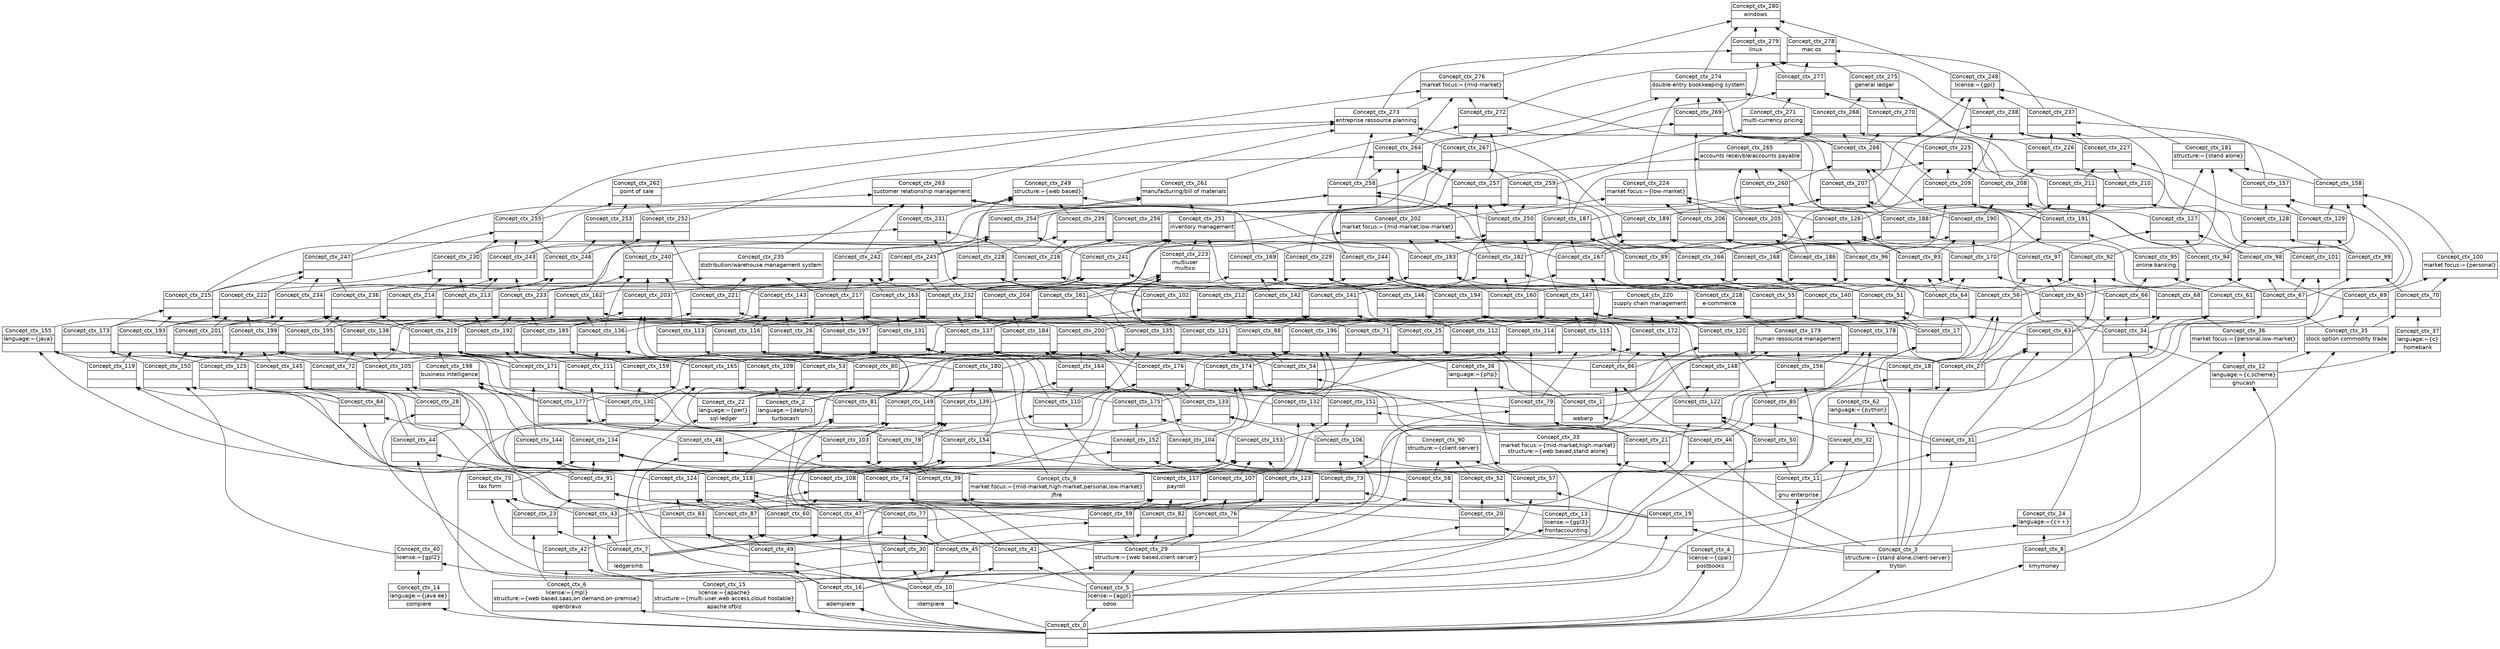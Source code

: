 digraph G { 
	rankdir=BT;
	margin=0;
	node [margin="0.03,0.03",fontname="DejaVu Sans"];
	ranksep=0.3;
	nodesep=0.2;
//graph[label="name:ctx,concept number:281,object number:18,attribute number:54"
281 [shape=none,label=<<table border="0" cellborder="1" cellspacing="0" port="p"><tr><td>Concept_ctx_280</td></tr><tr><td>windows<br/></td></tr><tr><td><br/></td></tr></table>>];
282 [shape=none,label=<<table border="0" cellborder="1" cellspacing="0" port="p"><tr><td>Concept_ctx_13</td></tr><tr><td>license:={gpl3}<br/></td></tr><tr><td>frontaccounting<br/></td></tr></table>>];
283 [shape=none,label=<<table border="0" cellborder="1" cellspacing="0" port="p"><tr><td>Concept_ctx_0</td></tr><tr><td><br/></td></tr><tr><td><br/></td></tr></table>>];
284 [shape=none,label=<<table border="0" cellborder="1" cellspacing="0" port="p"><tr><td>Concept_ctx_248</td></tr><tr><td>license:={gpl}<br/></td></tr><tr><td><br/></td></tr></table>>];
285 [shape=none,label=<<table border="0" cellborder="1" cellspacing="0" port="p"><tr><td>Concept_ctx_15</td></tr><tr><td>license:={apache}<br/>structure:={multi-user,web access,cloud hostable}<br/></td></tr><tr><td>apache ofbiz<br/></td></tr></table>>];
286 [shape=none,label=<<table border="0" cellborder="1" cellspacing="0" port="p"><tr><td>Concept_ctx_4</td></tr><tr><td>license:={cpal}<br/></td></tr><tr><td>postbooks<br/></td></tr></table>>];
287 [shape=none,label=<<table border="0" cellborder="1" cellspacing="0" port="p"><tr><td>Concept_ctx_6</td></tr><tr><td>license:={mpl}<br/>structure:={web based,saas,on demand,on-premise}<br/></td></tr><tr><td>openbravo<br/></td></tr></table>>];
288 [shape=none,label=<<table border="0" cellborder="1" cellspacing="0" port="p"><tr><td>Concept_ctx_40</td></tr><tr><td>license:={gpl2}<br/></td></tr><tr><td><br/></td></tr></table>>];
289 [shape=none,label=<<table border="0" cellborder="1" cellspacing="0" port="p"><tr><td>Concept_ctx_5</td></tr><tr><td>license:={agpl}<br/></td></tr><tr><td>odoo<br/></td></tr></table>>];
290 [shape=none,label=<<table border="0" cellborder="1" cellspacing="0" port="p"><tr><td>Concept_ctx_237</td></tr><tr><td><br/></td></tr><tr><td><br/></td></tr></table>>];
291 [shape=none,label=<<table border="0" cellborder="1" cellspacing="0" port="p"><tr><td>Concept_ctx_278</td></tr><tr><td>mac os<br/></td></tr><tr><td><br/></td></tr></table>>];
292 [shape=none,label=<<table border="0" cellborder="1" cellspacing="0" port="p"><tr><td>Concept_ctx_227</td></tr><tr><td><br/></td></tr><tr><td><br/></td></tr></table>>];
293 [shape=none,label=<<table border="0" cellborder="1" cellspacing="0" port="p"><tr><td>Concept_ctx_238</td></tr><tr><td><br/></td></tr><tr><td><br/></td></tr></table>>];
294 [shape=none,label=<<table border="0" cellborder="1" cellspacing="0" port="p"><tr><td>Concept_ctx_277</td></tr><tr><td><br/></td></tr><tr><td><br/></td></tr></table>>];
295 [shape=none,label=<<table border="0" cellborder="1" cellspacing="0" port="p"><tr><td>Concept_ctx_279</td></tr><tr><td>linux<br/></td></tr><tr><td><br/></td></tr></table>>];
296 [shape=none,label=<<table border="0" cellborder="1" cellspacing="0" port="p"><tr><td>Concept_ctx_168</td></tr><tr><td><br/></td></tr><tr><td><br/></td></tr></table>>];
297 [shape=none,label=<<table border="0" cellborder="1" cellspacing="0" port="p"><tr><td>Concept_ctx_189</td></tr><tr><td><br/></td></tr><tr><td><br/></td></tr></table>>];
298 [shape=none,label=<<table border="0" cellborder="1" cellspacing="0" port="p"><tr><td>Concept_ctx_188</td></tr><tr><td><br/></td></tr><tr><td><br/></td></tr></table>>];
299 [shape=none,label=<<table border="0" cellborder="1" cellspacing="0" port="p"><tr><td>Concept_ctx_207</td></tr><tr><td><br/></td></tr><tr><td><br/></td></tr></table>>];
300 [shape=none,label=<<table border="0" cellborder="1" cellspacing="0" port="p"><tr><td>Concept_ctx_267</td></tr><tr><td><br/></td></tr><tr><td><br/></td></tr></table>>];
301 [shape=none,label=<<table border="0" cellborder="1" cellspacing="0" port="p"><tr><td>Concept_ctx_273</td></tr><tr><td>entreprise ressource planning<br/></td></tr><tr><td><br/></td></tr></table>>];
302 [shape=none,label=<<table border="0" cellborder="1" cellspacing="0" port="p"><tr><td>Concept_ctx_272</td></tr><tr><td><br/></td></tr><tr><td><br/></td></tr></table>>];
303 [shape=none,label=<<table border="0" cellborder="1" cellspacing="0" port="p"><tr><td>Concept_ctx_276</td></tr><tr><td>market focus:={mid-market}<br/></td></tr><tr><td><br/></td></tr></table>>];
304 [shape=none,label=<<table border="0" cellborder="1" cellspacing="0" port="p"><tr><td>Concept_ctx_70</td></tr><tr><td><br/></td></tr><tr><td><br/></td></tr></table>>];
305 [shape=none,label=<<table border="0" cellborder="1" cellspacing="0" port="p"><tr><td>Concept_ctx_9</td></tr><tr><td>market focus:={mid-market,high-market,personal,low-market}<br/></td></tr><tr><td>jfire<br/></td></tr></table>>];
306 [shape=none,label=<<table border="0" cellborder="1" cellspacing="0" port="p"><tr><td>Concept_ctx_100</td></tr><tr><td>market focus:={personal}<br/></td></tr><tr><td><br/></td></tr></table>>];
307 [shape=none,label=<<table border="0" cellborder="1" cellspacing="0" port="p"><tr><td>Concept_ctx_17</td></tr><tr><td><br/></td></tr><tr><td><br/></td></tr></table>>];
308 [shape=none,label=<<table border="0" cellborder="1" cellspacing="0" port="p"><tr><td>Concept_ctx_12</td></tr><tr><td>language:={c,scheme}<br/></td></tr><tr><td>gnucash<br/></td></tr></table>>];
309 [shape=none,label=<<table border="0" cellborder="1" cellspacing="0" port="p"><tr><td>Concept_ctx_64</td></tr><tr><td><br/></td></tr><tr><td><br/></td></tr></table>>];
310 [shape=none,label=<<table border="0" cellborder="1" cellspacing="0" port="p"><tr><td>Concept_ctx_55</td></tr><tr><td><br/></td></tr><tr><td><br/></td></tr></table>>];
311 [shape=none,label=<<table border="0" cellborder="1" cellspacing="0" port="p"><tr><td>Concept_ctx_36</td></tr><tr><td>market focus:={personal,low-market}<br/></td></tr><tr><td><br/></td></tr></table>>];
312 [shape=none,label=<<table border="0" cellborder="1" cellspacing="0" port="p"><tr><td>Concept_ctx_96</td></tr><tr><td><br/></td></tr><tr><td><br/></td></tr></table>>];
313 [shape=none,label=<<table border="0" cellborder="1" cellspacing="0" port="p"><tr><td>Concept_ctx_51</td></tr><tr><td><br/></td></tr><tr><td><br/></td></tr></table>>];
314 [shape=none,label=<<table border="0" cellborder="1" cellspacing="0" port="p"><tr><td>Concept_ctx_93</td></tr><tr><td><br/></td></tr><tr><td><br/></td></tr></table>>];
315 [shape=none,label=<<table border="0" cellborder="1" cellspacing="0" port="p"><tr><td>Concept_ctx_89</td></tr><tr><td><br/></td></tr><tr><td><br/></td></tr></table>>];
316 [shape=none,label=<<table border="0" cellborder="1" cellspacing="0" port="p"><tr><td>Concept_ctx_126</td></tr><tr><td><br/></td></tr><tr><td><br/></td></tr></table>>];
317 [shape=none,label=<<table border="0" cellborder="1" cellspacing="0" port="p"><tr><td>Concept_ctx_160</td></tr><tr><td><br/></td></tr><tr><td><br/></td></tr></table>>];
318 [shape=none,label=<<table border="0" cellborder="1" cellspacing="0" port="p"><tr><td>Concept_ctx_186</td></tr><tr><td><br/></td></tr><tr><td><br/></td></tr></table>>];
319 [shape=none,label=<<table border="0" cellborder="1" cellspacing="0" port="p"><tr><td>Concept_ctx_183</td></tr><tr><td><br/></td></tr><tr><td><br/></td></tr></table>>];
320 [shape=none,label=<<table border="0" cellborder="1" cellspacing="0" port="p"><tr><td>Concept_ctx_206</td></tr><tr><td><br/></td></tr><tr><td><br/></td></tr></table>>];
321 [shape=none,label=<<table border="0" cellborder="1" cellspacing="0" port="p"><tr><td>Concept_ctx_182</td></tr><tr><td><br/></td></tr><tr><td><br/></td></tr></table>>];
322 [shape=none,label=<<table border="0" cellborder="1" cellspacing="0" port="p"><tr><td>Concept_ctx_205</td></tr><tr><td><br/></td></tr><tr><td><br/></td></tr></table>>];
323 [shape=none,label=<<table border="0" cellborder="1" cellspacing="0" port="p"><tr><td>Concept_ctx_202</td></tr><tr><td>market focus:={mid-market,low-market}<br/></td></tr><tr><td><br/></td></tr></table>>];
324 [shape=none,label=<<table border="0" cellborder="1" cellspacing="0" port="p"><tr><td>Concept_ctx_224</td></tr><tr><td>market focus:={low-market}<br/></td></tr><tr><td><br/></td></tr></table>>];
325 [shape=none,label=<<table border="0" cellborder="1" cellspacing="0" port="p"><tr><td>Concept_ctx_11</td></tr><tr><td><br/></td></tr><tr><td>gnu enterprise<br/></td></tr></table>>];
326 [shape=none,label=<<table border="0" cellborder="1" cellspacing="0" port="p"><tr><td>Concept_ctx_33</td></tr><tr><td>market focus:={mid-market,high-market}<br/>structure:={web based,stand alone}<br/></td></tr><tr><td><br/></td></tr></table>>];
327 [shape=none,label=<<table border="0" cellborder="1" cellspacing="0" port="p"><tr><td>Concept_ctx_140</td></tr><tr><td><br/></td></tr><tr><td><br/></td></tr></table>>];
328 [shape=none,label=<<table border="0" cellborder="1" cellspacing="0" port="p"><tr><td>Concept_ctx_210</td></tr><tr><td><br/></td></tr><tr><td><br/></td></tr></table>>];
329 [shape=none,label=<<table border="0" cellborder="1" cellspacing="0" port="p"><tr><td>Concept_ctx_166</td></tr><tr><td><br/></td></tr><tr><td><br/></td></tr></table>>];
330 [shape=none,label=<<table border="0" cellborder="1" cellspacing="0" port="p"><tr><td>Concept_ctx_226</td></tr><tr><td><br/></td></tr><tr><td><br/></td></tr></table>>];
331 [shape=none,label=<<table border="0" cellborder="1" cellspacing="0" port="p"><tr><td>Concept_ctx_10</td></tr><tr><td><br/></td></tr><tr><td>idempiere<br/></td></tr></table>>];
332 [shape=none,label=<<table border="0" cellborder="1" cellspacing="0" port="p"><tr><td>Concept_ctx_250</td></tr><tr><td><br/></td></tr><tr><td><br/></td></tr></table>>];
333 [shape=none,label=<<table border="0" cellborder="1" cellspacing="0" port="p"><tr><td>Concept_ctx_270</td></tr><tr><td><br/></td></tr><tr><td><br/></td></tr></table>>];
334 [shape=none,label=<<table border="0" cellborder="1" cellspacing="0" port="p"><tr><td>Concept_ctx_257</td></tr><tr><td><br/></td></tr><tr><td><br/></td></tr></table>>];
335 [shape=none,label=<<table border="0" cellborder="1" cellspacing="0" port="p"><tr><td>Concept_ctx_275</td></tr><tr><td>general ledger<br/></td></tr><tr><td><br/></td></tr></table>>];
336 [shape=none,label=<<table border="0" cellborder="1" cellspacing="0" port="p"><tr><td>Concept_ctx_170</td></tr><tr><td><br/></td></tr><tr><td><br/></td></tr></table>>];
337 [shape=none,label=<<table border="0" cellborder="1" cellspacing="0" port="p"><tr><td>Concept_ctx_260</td></tr><tr><td><br/></td></tr><tr><td><br/></td></tr></table>>];
338 [shape=none,label=<<table border="0" cellborder="1" cellspacing="0" port="p"><tr><td>Concept_ctx_190</td></tr><tr><td><br/></td></tr><tr><td><br/></td></tr></table>>];
339 [shape=none,label=<<table border="0" cellborder="1" cellspacing="0" port="p"><tr><td>Concept_ctx_265</td></tr><tr><td>accounts receivble/accounts payable<br/></td></tr><tr><td><br/></td></tr></table>>];
340 [shape=none,label=<<table border="0" cellborder="1" cellspacing="0" port="p"><tr><td>Concept_ctx_35</td></tr><tr><td>stock option commodity trade<br/></td></tr><tr><td><br/></td></tr></table>>];
341 [shape=none,label=<<table border="0" cellborder="1" cellspacing="0" port="p"><tr><td>Concept_ctx_69</td></tr><tr><td><br/></td></tr><tr><td><br/></td></tr></table>>];
342 [shape=none,label=<<table border="0" cellborder="1" cellspacing="0" port="p"><tr><td>Concept_ctx_191</td></tr><tr><td><br/></td></tr><tr><td><br/></td></tr></table>>];
343 [shape=none,label=<<table border="0" cellborder="1" cellspacing="0" port="p"><tr><td>Concept_ctx_167</td></tr><tr><td><br/></td></tr><tr><td><br/></td></tr></table>>];
344 [shape=none,label=<<table border="0" cellborder="1" cellspacing="0" port="p"><tr><td>Concept_ctx_209</td></tr><tr><td><br/></td></tr><tr><td><br/></td></tr></table>>];
345 [shape=none,label=<<table border="0" cellborder="1" cellspacing="0" port="p"><tr><td>Concept_ctx_208</td></tr><tr><td><br/></td></tr><tr><td><br/></td></tr></table>>];
346 [shape=none,label=<<table border="0" cellborder="1" cellspacing="0" port="p"><tr><td>Concept_ctx_187</td></tr><tr><td><br/></td></tr><tr><td><br/></td></tr></table>>];
347 [shape=none,label=<<table border="0" cellborder="1" cellspacing="0" port="p"><tr><td>Concept_ctx_225</td></tr><tr><td><br/></td></tr><tr><td><br/></td></tr></table>>];
348 [shape=none,label=<<table border="0" cellborder="1" cellspacing="0" port="p"><tr><td>Concept_ctx_266</td></tr><tr><td><br/></td></tr><tr><td><br/></td></tr></table>>];
349 [shape=none,label=<<table border="0" cellborder="1" cellspacing="0" port="p"><tr><td>Concept_ctx_258</td></tr><tr><td><br/></td></tr><tr><td><br/></td></tr></table>>];
350 [shape=none,label=<<table border="0" cellborder="1" cellspacing="0" port="p"><tr><td>Concept_ctx_269</td></tr><tr><td><br/></td></tr><tr><td><br/></td></tr></table>>];
351 [shape=none,label=<<table border="0" cellborder="1" cellspacing="0" port="p"><tr><td>Concept_ctx_268</td></tr><tr><td><br/></td></tr><tr><td><br/></td></tr></table>>];
352 [shape=none,label=<<table border="0" cellborder="1" cellspacing="0" port="p"><tr><td>Concept_ctx_264</td></tr><tr><td><br/></td></tr><tr><td><br/></td></tr></table>>];
353 [shape=none,label=<<table border="0" cellborder="1" cellspacing="0" port="p"><tr><td>Concept_ctx_274</td></tr><tr><td>double-entry bookkeeping system<br/></td></tr><tr><td><br/></td></tr></table>>];
354 [shape=none,label=<<table border="0" cellborder="1" cellspacing="0" port="p"><tr><td>Concept_ctx_211</td></tr><tr><td><br/></td></tr><tr><td><br/></td></tr></table>>];
355 [shape=none,label=<<table border="0" cellborder="1" cellspacing="0" port="p"><tr><td>Concept_ctx_259</td></tr><tr><td><br/></td></tr><tr><td><br/></td></tr></table>>];
356 [shape=none,label=<<table border="0" cellborder="1" cellspacing="0" port="p"><tr><td>Concept_ctx_271</td></tr><tr><td>multi-currency pricing<br/></td></tr><tr><td><br/></td></tr></table>>];
357 [shape=none,label=<<table border="0" cellborder="1" cellspacing="0" port="p"><tr><td>Concept_ctx_3</td></tr><tr><td>structure:={stand alone,client-server}<br/></td></tr><tr><td>tryton<br/></td></tr></table>>];
358 [shape=none,label=<<table border="0" cellborder="1" cellspacing="0" port="p"><tr><td>Concept_ctx_34</td></tr><tr><td><br/></td></tr><tr><td><br/></td></tr></table>>];
359 [shape=none,label=<<table border="0" cellborder="1" cellspacing="0" port="p"><tr><td>Concept_ctx_21</td></tr><tr><td><br/></td></tr><tr><td><br/></td></tr></table>>];
360 [shape=none,label=<<table border="0" cellborder="1" cellspacing="0" port="p"><tr><td>Concept_ctx_66</td></tr><tr><td><br/></td></tr><tr><td><br/></td></tr></table>>];
361 [shape=none,label=<<table border="0" cellborder="1" cellspacing="0" port="p"><tr><td>Concept_ctx_95</td></tr><tr><td>online banking<br/></td></tr><tr><td><br/></td></tr></table>>];
362 [shape=none,label=<<table border="0" cellborder="1" cellspacing="0" port="p"><tr><td>Concept_ctx_111</td></tr><tr><td><br/></td></tr><tr><td><br/></td></tr></table>>];
363 [shape=none,label=<<table border="0" cellborder="1" cellspacing="0" port="p"><tr><td>Concept_ctx_7</td></tr><tr><td><br/></td></tr><tr><td>ledgersmb<br/></td></tr></table>>];
364 [shape=none,label=<<table border="0" cellborder="1" cellspacing="0" port="p"><tr><td>Concept_ctx_80</td></tr><tr><td><br/></td></tr><tr><td><br/></td></tr></table>>];
365 [shape=none,label=<<table border="0" cellborder="1" cellspacing="0" port="p"><tr><td>Concept_ctx_233</td></tr><tr><td><br/></td></tr><tr><td><br/></td></tr></table>>];
366 [shape=none,label=<<table border="0" cellborder="1" cellspacing="0" port="p"><tr><td>Concept_ctx_116</td></tr><tr><td><br/></td></tr><tr><td><br/></td></tr></table>>];
367 [shape=none,label=<<table border="0" cellborder="1" cellspacing="0" port="p"><tr><td>Concept_ctx_138</td></tr><tr><td><br/></td></tr><tr><td><br/></td></tr></table>>];
368 [shape=none,label=<<table border="0" cellborder="1" cellspacing="0" port="p"><tr><td>Concept_ctx_243</td></tr><tr><td><br/></td></tr><tr><td><br/></td></tr></table>>];
369 [shape=none,label=<<table border="0" cellborder="1" cellspacing="0" port="p"><tr><td>Concept_ctx_2</td></tr><tr><td>language:={delphi}<br/></td></tr><tr><td>turbocash<br/></td></tr></table>>];
370 [shape=none,label=<<table border="0" cellborder="1" cellspacing="0" port="p"><tr><td>Concept_ctx_136</td></tr><tr><td><br/></td></tr><tr><td><br/></td></tr></table>>];
371 [shape=none,label=<<table border="0" cellborder="1" cellspacing="0" port="p"><tr><td>Concept_ctx_113</td></tr><tr><td><br/></td></tr><tr><td><br/></td></tr></table>>];
372 [shape=none,label=<<table border="0" cellborder="1" cellspacing="0" port="p"><tr><td>Concept_ctx_240</td></tr><tr><td><br/></td></tr><tr><td><br/></td></tr></table>>];
373 [shape=none,label=<<table border="0" cellborder="1" cellspacing="0" port="p"><tr><td>Concept_ctx_26</td></tr><tr><td><br/></td></tr><tr><td><br/></td></tr></table>>];
374 [shape=none,label=<<table border="0" cellborder="1" cellspacing="0" port="p"><tr><td>Concept_ctx_162</td></tr><tr><td><br/></td></tr><tr><td><br/></td></tr></table>>];
375 [shape=none,label=<<table border="0" cellborder="1" cellspacing="0" port="p"><tr><td>Concept_ctx_143</td></tr><tr><td><br/></td></tr><tr><td><br/></td></tr></table>>];
376 [shape=none,label=<<table border="0" cellborder="1" cellspacing="0" port="p"><tr><td>Concept_ctx_252</td></tr><tr><td><br/></td></tr><tr><td><br/></td></tr></table>>];
377 [shape=none,label=<<table border="0" cellborder="1" cellspacing="0" port="p"><tr><td>Concept_ctx_246</td></tr><tr><td><br/></td></tr><tr><td><br/></td></tr></table>>];
378 [shape=none,label=<<table border="0" cellborder="1" cellspacing="0" port="p"><tr><td>Concept_ctx_255</td></tr><tr><td><br/></td></tr><tr><td><br/></td></tr></table>>];
379 [shape=none,label=<<table border="0" cellborder="1" cellspacing="0" port="p"><tr><td>Concept_ctx_253</td></tr><tr><td><br/></td></tr><tr><td><br/></td></tr></table>>];
380 [shape=none,label=<<table border="0" cellborder="1" cellspacing="0" port="p"><tr><td>Concept_ctx_262</td></tr><tr><td>point of sale<br/></td></tr><tr><td><br/></td></tr></table>>];
381 [shape=none,label=<<table border="0" cellborder="1" cellspacing="0" port="p"><tr><td>Concept_ctx_74</td></tr><tr><td><br/></td></tr><tr><td><br/></td></tr></table>>];
382 [shape=none,label=<<table border="0" cellborder="1" cellspacing="0" port="p"><tr><td>Concept_ctx_16</td></tr><tr><td><br/></td></tr><tr><td>adempiere<br/></td></tr></table>>];
383 [shape=none,label=<<table border="0" cellborder="1" cellspacing="0" port="p"><tr><td>Concept_ctx_175</td></tr><tr><td><br/></td></tr><tr><td><br/></td></tr></table>>];
384 [shape=none,label=<<table border="0" cellborder="1" cellspacing="0" port="p"><tr><td>Concept_ctx_104</td></tr><tr><td><br/></td></tr><tr><td><br/></td></tr></table>>];
385 [shape=none,label=<<table border="0" cellborder="1" cellspacing="0" port="p"><tr><td>Concept_ctx_46</td></tr><tr><td><br/></td></tr><tr><td><br/></td></tr></table>>];
386 [shape=none,label=<<table border="0" cellborder="1" cellspacing="0" port="p"><tr><td>Concept_ctx_196</td></tr><tr><td><br/></td></tr><tr><td><br/></td></tr></table>>];
387 [shape=none,label=<<table border="0" cellborder="1" cellspacing="0" port="p"><tr><td>Concept_ctx_85</td></tr><tr><td><br/></td></tr><tr><td><br/></td></tr></table>>];
388 [shape=none,label=<<table border="0" cellborder="1" cellspacing="0" port="p"><tr><td>Concept_ctx_218</td></tr><tr><td>e-commerce<br/></td></tr><tr><td><br/></td></tr></table>>];
389 [shape=none,label=<<table border="0" cellborder="1" cellspacing="0" port="p"><tr><td>Concept_ctx_117</td></tr><tr><td>payroll<br/></td></tr><tr><td><br/></td></tr></table>>];
390 [shape=none,label=<<table border="0" cellborder="1" cellspacing="0" port="p"><tr><td>Concept_ctx_47</td></tr><tr><td><br/></td></tr><tr><td><br/></td></tr></table>>];
391 [shape=none,label=<<table border="0" cellborder="1" cellspacing="0" port="p"><tr><td>Concept_ctx_219</td></tr><tr><td><br/></td></tr><tr><td><br/></td></tr></table>>];
392 [shape=none,label=<<table border="0" cellborder="1" cellspacing="0" port="p"><tr><td>Concept_ctx_137</td></tr><tr><td><br/></td></tr><tr><td><br/></td></tr></table>>];
393 [shape=none,label=<<table border="0" cellborder="1" cellspacing="0" port="p"><tr><td>Concept_ctx_79</td></tr><tr><td><br/></td></tr><tr><td><br/></td></tr></table>>];
394 [shape=none,label=<<table border="0" cellborder="1" cellspacing="0" port="p"><tr><td>Concept_ctx_232</td></tr><tr><td><br/></td></tr><tr><td><br/></td></tr></table>>];
395 [shape=none,label=<<table border="0" cellborder="1" cellspacing="0" port="p"><tr><td>Concept_ctx_81</td></tr><tr><td><br/></td></tr><tr><td><br/></td></tr></table>>];
396 [shape=none,label=<<table border="0" cellborder="1" cellspacing="0" port="p"><tr><td>Concept_ctx_234</td></tr><tr><td><br/></td></tr><tr><td><br/></td></tr></table>>];
397 [shape=none,label=<<table border="0" cellborder="1" cellspacing="0" port="p"><tr><td>Concept_ctx_27</td></tr><tr><td><br/></td></tr><tr><td><br/></td></tr></table>>];
398 [shape=none,label=<<table border="0" cellborder="1" cellspacing="0" port="p"><tr><td>Concept_ctx_163</td></tr><tr><td><br/></td></tr><tr><td><br/></td></tr></table>>];
399 [shape=none,label=<<table border="0" cellborder="1" cellspacing="0" port="p"><tr><td>Concept_ctx_115</td></tr><tr><td><br/></td></tr><tr><td><br/></td></tr></table>>];
400 [shape=none,label=<<table border="0" cellborder="1" cellspacing="0" port="p"><tr><td>Concept_ctx_242</td></tr><tr><td><br/></td></tr><tr><td><br/></td></tr></table>>];
401 [shape=none,label=<<table border="0" cellborder="1" cellspacing="0" port="p"><tr><td>Concept_ctx_120</td></tr><tr><td><br/></td></tr><tr><td><br/></td></tr></table>>];
402 [shape=none,label=<<table border="0" cellborder="1" cellspacing="0" port="p"><tr><td>Concept_ctx_244</td></tr><tr><td><br/></td></tr><tr><td><br/></td></tr></table>>];
403 [shape=none,label=<<table border="0" cellborder="1" cellspacing="0" port="p"><tr><td>Concept_ctx_236</td></tr><tr><td><br/></td></tr><tr><td><br/></td></tr></table>>];
404 [shape=none,label=<<table border="0" cellborder="1" cellspacing="0" port="p"><tr><td>Concept_ctx_256</td></tr><tr><td><br/></td></tr><tr><td><br/></td></tr></table>>];
405 [shape=none,label=<<table border="0" cellborder="1" cellspacing="0" port="p"><tr><td>Concept_ctx_147</td></tr><tr><td><br/></td></tr><tr><td><br/></td></tr></table>>];
406 [shape=none,label=<<table border="0" cellborder="1" cellspacing="0" port="p"><tr><td>Concept_ctx_247</td></tr><tr><td><br/></td></tr><tr><td><br/></td></tr></table>>];
407 [shape=none,label=<<table border="0" cellborder="1" cellspacing="0" port="p"><tr><td>Concept_ctx_263</td></tr><tr><td>customer relationship management<br/></td></tr><tr><td><br/></td></tr></table>>];
408 [shape=none,label=<<table border="0" cellborder="1" cellspacing="0" port="p"><tr><td>Concept_ctx_198</td></tr><tr><td>business intelligence<br/></td></tr><tr><td><br/></td></tr></table>>];
409 [shape=none,label=<<table border="0" cellborder="1" cellspacing="0" port="p"><tr><td>Concept_ctx_50</td></tr><tr><td><br/></td></tr><tr><td><br/></td></tr></table>>];
410 [shape=none,label=<<table border="0" cellborder="1" cellspacing="0" port="p"><tr><td>Concept_ctx_41</td></tr><tr><td><br/></td></tr><tr><td><br/></td></tr></table>>];
411 [shape=none,label=<<table border="0" cellborder="1" cellspacing="0" port="p"><tr><td>Concept_ctx_153</td></tr><tr><td><br/></td></tr><tr><td><br/></td></tr></table>>];
412 [shape=none,label=<<table border="0" cellborder="1" cellspacing="0" port="p"><tr><td>Concept_ctx_179</td></tr><tr><td>human ressource management<br/></td></tr><tr><td><br/></td></tr></table>>];
413 [shape=none,label=<<table border="0" cellborder="1" cellspacing="0" port="p"><tr><td>Concept_ctx_114</td></tr><tr><td><br/></td></tr><tr><td><br/></td></tr></table>>];
414 [shape=none,label=<<table border="0" cellborder="1" cellspacing="0" port="p"><tr><td>Concept_ctx_241</td></tr><tr><td><br/></td></tr><tr><td><br/></td></tr></table>>];
415 [shape=none,label=<<table border="0" cellborder="1" cellspacing="0" port="p"><tr><td>Concept_ctx_18</td></tr><tr><td><br/></td></tr><tr><td><br/></td></tr></table>>];
416 [shape=none,label=<<table border="0" cellborder="1" cellspacing="0" port="p"><tr><td>Concept_ctx_161</td></tr><tr><td><br/></td></tr><tr><td><br/></td></tr></table>>];
417 [shape=none,label=<<table border="0" cellborder="1" cellspacing="0" port="p"><tr><td>Concept_ctx_141</td></tr><tr><td><br/></td></tr><tr><td><br/></td></tr></table>>];
418 [shape=none,label=<<table border="0" cellborder="1" cellspacing="0" port="p"><tr><td>Concept_ctx_251</td></tr><tr><td>inventory management<br/></td></tr><tr><td><br/></td></tr></table>>];
419 [shape=none,label=<<table border="0" cellborder="1" cellspacing="0" port="p"><tr><td>Concept_ctx_245</td></tr><tr><td><br/></td></tr><tr><td><br/></td></tr></table>>];
420 [shape=none,label=<<table border="0" cellborder="1" cellspacing="0" port="p"><tr><td>Concept_ctx_254</td></tr><tr><td><br/></td></tr><tr><td><br/></td></tr></table>>];
421 [shape=none,label=<<table border="0" cellborder="1" cellspacing="0" port="p"><tr><td>Concept_ctx_261</td></tr><tr><td>manufacturing/bill of materials<br/></td></tr><tr><td><br/></td></tr></table>>];
422 [shape=none,label=<<table border="0" cellborder="1" cellspacing="0" port="p"><tr><td>Concept_ctx_78</td></tr><tr><td><br/></td></tr><tr><td><br/></td></tr></table>>];
423 [shape=none,label=<<table border="0" cellborder="1" cellspacing="0" port="p"><tr><td>Concept_ctx_73</td></tr><tr><td><br/></td></tr><tr><td><br/></td></tr></table>>];
424 [shape=none,label=<<table border="0" cellborder="1" cellspacing="0" port="p"><tr><td>Concept_ctx_110</td></tr><tr><td><br/></td></tr><tr><td><br/></td></tr></table>>];
425 [shape=none,label=<<table border="0" cellborder="1" cellspacing="0" port="p"><tr><td>Concept_ctx_82</td></tr><tr><td><br/></td></tr><tr><td><br/></td></tr></table>>];
426 [shape=none,label=<<table border="0" cellborder="1" cellspacing="0" port="p"><tr><td>Concept_ctx_123</td></tr><tr><td><br/></td></tr><tr><td><br/></td></tr></table>>];
427 [shape=none,label=<<table border="0" cellborder="1" cellspacing="0" port="p"><tr><td>Concept_ctx_154</td></tr><tr><td><br/></td></tr><tr><td><br/></td></tr></table>>];
428 [shape=none,label=<<table border="0" cellborder="1" cellspacing="0" port="p"><tr><td>Concept_ctx_180</td></tr><tr><td><br/></td></tr><tr><td><br/></td></tr></table>>];
429 [shape=none,label=<<table border="0" cellborder="1" cellspacing="0" port="p"><tr><td>Concept_ctx_151</td></tr><tr><td><br/></td></tr><tr><td><br/></td></tr></table>>];
430 [shape=none,label=<<table border="0" cellborder="1" cellspacing="0" port="p"><tr><td>Concept_ctx_200</td></tr><tr><td><br/></td></tr><tr><td><br/></td></tr></table>>];
431 [shape=none,label=<<table border="0" cellborder="1" cellspacing="0" port="p"><tr><td>Concept_ctx_156</td></tr><tr><td><br/></td></tr><tr><td><br/></td></tr></table>>];
432 [shape=none,label=<<table border="0" cellborder="1" cellspacing="0" port="p"><tr><td>Concept_ctx_178</td></tr><tr><td><br/></td></tr><tr><td><br/></td></tr></table>>];
433 [shape=none,label=<<table border="0" cellborder="1" cellspacing="0" port="p"><tr><td>Concept_ctx_220</td></tr><tr><td>supply chain management<br/></td></tr><tr><td><br/></td></tr></table>>];
434 [shape=none,label=<<table border="0" cellborder="1" cellspacing="0" port="p"><tr><td>Concept_ctx_105</td></tr><tr><td><br/></td></tr><tr><td><br/></td></tr></table>>];
435 [shape=none,label=<<table border="0" cellborder="1" cellspacing="0" port="p"><tr><td>Concept_ctx_131</td></tr><tr><td><br/></td></tr><tr><td><br/></td></tr></table>>];
436 [shape=none,label=<<table border="0" cellborder="1" cellspacing="0" port="p"><tr><td>Concept_ctx_152</td></tr><tr><td><br/></td></tr><tr><td><br/></td></tr></table>>];
437 [shape=none,label=<<table border="0" cellborder="1" cellspacing="0" port="p"><tr><td>Concept_ctx_177</td></tr><tr><td><br/></td></tr><tr><td><br/></td></tr></table>>];
438 [shape=none,label=<<table border="0" cellborder="1" cellspacing="0" port="p"><tr><td>Concept_ctx_174</td></tr><tr><td><br/></td></tr><tr><td><br/></td></tr></table>>];
439 [shape=none,label=<<table border="0" cellborder="1" cellspacing="0" port="p"><tr><td>Concept_ctx_176</td></tr><tr><td><br/></td></tr><tr><td><br/></td></tr></table>>];
440 [shape=none,label=<<table border="0" cellborder="1" cellspacing="0" port="p"><tr><td>Concept_ctx_197</td></tr><tr><td><br/></td></tr><tr><td><br/></td></tr></table>>];
441 [shape=none,label=<<table border="0" cellborder="1" cellspacing="0" port="p"><tr><td>Concept_ctx_199</td></tr><tr><td><br/></td></tr><tr><td><br/></td></tr></table>>];
442 [shape=none,label=<<table border="0" cellborder="1" cellspacing="0" port="p"><tr><td>Concept_ctx_217</td></tr><tr><td><br/></td></tr><tr><td><br/></td></tr></table>>];
443 [shape=none,label=<<table border="0" cellborder="1" cellspacing="0" port="p"><tr><td>Concept_ctx_201</td></tr><tr><td><br/></td></tr><tr><td><br/></td></tr></table>>];
444 [shape=none,label=<<table border="0" cellborder="1" cellspacing="0" port="p"><tr><td>Concept_ctx_221</td></tr><tr><td><br/></td></tr><tr><td><br/></td></tr></table>>];
445 [shape=none,label=<<table border="0" cellborder="1" cellspacing="0" port="p"><tr><td>Concept_ctx_222</td></tr><tr><td><br/></td></tr><tr><td><br/></td></tr></table>>];
446 [shape=none,label=<<table border="0" cellborder="1" cellspacing="0" port="p"><tr><td>Concept_ctx_235</td></tr><tr><td>distribution/warehouse management system<br/></td></tr><tr><td><br/></td></tr></table>>];
447 [shape=none,label=<<table border="0" cellborder="1" cellspacing="0" port="p"><tr><td>Concept_ctx_109</td></tr><tr><td><br/></td></tr><tr><td><br/></td></tr></table>>];
448 [shape=none,label=<<table border="0" cellborder="1" cellspacing="0" port="p"><tr><td>Concept_ctx_135</td></tr><tr><td><br/></td></tr><tr><td><br/></td></tr></table>>];
449 [shape=none,label=<<table border="0" cellborder="1" cellspacing="0" port="p"><tr><td>Concept_ctx_22</td></tr><tr><td>language:={perl}<br/></td></tr><tr><td>sql-ledger<br/></td></tr></table>>];
450 [shape=none,label=<<table border="0" cellborder="1" cellspacing="0" port="p"><tr><td>Concept_ctx_54</td></tr><tr><td><br/></td></tr><tr><td><br/></td></tr></table>>];
451 [shape=none,label=<<table border="0" cellborder="1" cellspacing="0" port="p"><tr><td>Concept_ctx_29</td></tr><tr><td>structure:={web based,client-server}<br/></td></tr><tr><td><br/></td></tr></table>>];
452 [shape=none,label=<<table border="0" cellborder="1" cellspacing="0" port="p"><tr><td>Concept_ctx_59</td></tr><tr><td><br/></td></tr><tr><td><br/></td></tr></table>>];
453 [shape=none,label=<<table border="0" cellborder="1" cellspacing="0" port="p"><tr><td>Concept_ctx_76</td></tr><tr><td><br/></td></tr><tr><td><br/></td></tr></table>>];
454 [shape=none,label=<<table border="0" cellborder="1" cellspacing="0" port="p"><tr><td>Concept_ctx_107</td></tr><tr><td><br/></td></tr><tr><td><br/></td></tr></table>>];
455 [shape=none,label=<<table border="0" cellborder="1" cellspacing="0" port="p"><tr><td>Concept_ctx_108</td></tr><tr><td><br/></td></tr><tr><td><br/></td></tr></table>>];
456 [shape=none,label=<<table border="0" cellborder="1" cellspacing="0" port="p"><tr><td>Concept_ctx_134</td></tr><tr><td><br/></td></tr><tr><td><br/></td></tr></table>>];
457 [shape=none,label=<<table border="0" cellborder="1" cellspacing="0" port="p"><tr><td>Concept_ctx_139</td></tr><tr><td><br/></td></tr><tr><td><br/></td></tr></table>>];
458 [shape=none,label=<<table border="0" cellborder="1" cellspacing="0" port="p"><tr><td>Concept_ctx_165</td></tr><tr><td><br/></td></tr><tr><td><br/></td></tr></table>>];
459 [shape=none,label=<<table border="0" cellborder="1" cellspacing="0" port="p"><tr><td>Concept_ctx_185</td></tr><tr><td><br/></td></tr><tr><td><br/></td></tr></table>>];
460 [shape=none,label=<<table border="0" cellborder="1" cellspacing="0" port="p"><tr><td>Concept_ctx_106</td></tr><tr><td><br/></td></tr><tr><td><br/></td></tr></table>>];
461 [shape=none,label=<<table border="0" cellborder="1" cellspacing="0" port="p"><tr><td>Concept_ctx_132</td></tr><tr><td><br/></td></tr><tr><td><br/></td></tr></table>>];
462 [shape=none,label=<<table border="0" cellborder="1" cellspacing="0" port="p"><tr><td>Concept_ctx_133</td></tr><tr><td><br/></td></tr><tr><td><br/></td></tr></table>>];
463 [shape=none,label=<<table border="0" cellborder="1" cellspacing="0" port="p"><tr><td>Concept_ctx_164</td></tr><tr><td><br/></td></tr><tr><td><br/></td></tr></table>>];
464 [shape=none,label=<<table border="0" cellborder="1" cellspacing="0" port="p"><tr><td>Concept_ctx_184</td></tr><tr><td><br/></td></tr><tr><td><br/></td></tr></table>>];
465 [shape=none,label=<<table border="0" cellborder="1" cellspacing="0" port="p"><tr><td>Concept_ctx_204</td></tr><tr><td><br/></td></tr><tr><td><br/></td></tr></table>>];
466 [shape=none,label=<<table border="0" cellborder="1" cellspacing="0" port="p"><tr><td>Concept_ctx_53</td></tr><tr><td><br/></td></tr><tr><td><br/></td></tr></table>>];
467 [shape=none,label=<<table border="0" cellborder="1" cellspacing="0" port="p"><tr><td>Concept_ctx_203</td></tr><tr><td><br/></td></tr><tr><td><br/></td></tr></table>>];
468 [shape=none,label=<<table border="0" cellborder="1" cellspacing="0" port="p"><tr><td>Concept_ctx_88</td></tr><tr><td><br/></td></tr><tr><td><br/></td></tr></table>>];
469 [shape=none,label=<<table border="0" cellborder="1" cellspacing="0" port="p"><tr><td>Concept_ctx_223</td></tr><tr><td>multiuser<br/>multico<br/></td></tr><tr><td><br/></td></tr></table>>];
470 [shape=none,label=<<table border="0" cellborder="1" cellspacing="0" port="p"><tr><td>Concept_ctx_42</td></tr><tr><td><br/></td></tr><tr><td><br/></td></tr></table>>];
471 [shape=none,label=<<table border="0" cellborder="1" cellspacing="0" port="p"><tr><td>Concept_ctx_43</td></tr><tr><td><br/></td></tr><tr><td><br/></td></tr></table>>];
472 [shape=none,label=<<table border="0" cellborder="1" cellspacing="0" port="p"><tr><td>Concept_ctx_75</td></tr><tr><td>tax form<br/></td></tr><tr><td><br/></td></tr></table>>];
473 [shape=none,label=<<table border="0" cellborder="1" cellspacing="0" port="p"><tr><td>Concept_ctx_60</td></tr><tr><td><br/></td></tr><tr><td><br/></td></tr></table>>];
474 [shape=none,label=<<table border="0" cellborder="1" cellspacing="0" port="p"><tr><td>Concept_ctx_23</td></tr><tr><td><br/></td></tr><tr><td><br/></td></tr></table>>];
475 [shape=none,label=<<table border="0" cellborder="1" cellspacing="0" port="p"><tr><td>Concept_ctx_91</td></tr><tr><td><br/></td></tr><tr><td><br/></td></tr></table>>];
476 [shape=none,label=<<table border="0" cellborder="1" cellspacing="0" port="p"><tr><td>Concept_ctx_39</td></tr><tr><td><br/></td></tr><tr><td><br/></td></tr></table>>];
477 [shape=none,label=<<table border="0" cellborder="1" cellspacing="0" port="p"><tr><td>Concept_ctx_103</td></tr><tr><td><br/></td></tr><tr><td><br/></td></tr></table>>];
478 [shape=none,label=<<table border="0" cellborder="1" cellspacing="0" port="p"><tr><td>Concept_ctx_130</td></tr><tr><td><br/></td></tr><tr><td><br/></td></tr></table>>];
479 [shape=none,label=<<table border="0" cellborder="1" cellspacing="0" port="p"><tr><td>Concept_ctx_159</td></tr><tr><td><br/></td></tr><tr><td><br/></td></tr></table>>];
480 [shape=none,label=<<table border="0" cellborder="1" cellspacing="0" port="p"><tr><td>Concept_ctx_118</td></tr><tr><td><br/></td></tr><tr><td><br/></td></tr></table>>];
481 [shape=none,label=<<table border="0" cellborder="1" cellspacing="0" port="p"><tr><td>Concept_ctx_144</td></tr><tr><td><br/></td></tr><tr><td><br/></td></tr></table>>];
482 [shape=none,label=<<table border="0" cellborder="1" cellspacing="0" port="p"><tr><td>Concept_ctx_149</td></tr><tr><td><br/></td></tr><tr><td><br/></td></tr></table>>];
483 [shape=none,label=<<table border="0" cellborder="1" cellspacing="0" port="p"><tr><td>Concept_ctx_171</td></tr><tr><td><br/></td></tr><tr><td><br/></td></tr></table>>];
484 [shape=none,label=<<table border="0" cellborder="1" cellspacing="0" port="p"><tr><td>Concept_ctx_192</td></tr><tr><td><br/></td></tr><tr><td><br/></td></tr></table>>];
485 [shape=none,label=<<table border="0" cellborder="1" cellspacing="0" port="p"><tr><td>Concept_ctx_1</td></tr><tr><td><br/></td></tr><tr><td>weberp<br/></td></tr></table>>];
486 [shape=none,label=<<table border="0" cellborder="1" cellspacing="0" port="p"><tr><td>Concept_ctx_71</td></tr><tr><td><br/></td></tr><tr><td><br/></td></tr></table>>];
487 [shape=none,label=<<table border="0" cellborder="1" cellspacing="0" port="p"><tr><td>Concept_ctx_112</td></tr><tr><td><br/></td></tr><tr><td><br/></td></tr></table>>];
488 [shape=none,label=<<table border="0" cellborder="1" cellspacing="0" port="p"><tr><td>Concept_ctx_212</td></tr><tr><td><br/></td></tr><tr><td><br/></td></tr></table>>];
489 [shape=none,label=<<table border="0" cellborder="1" cellspacing="0" port="p"><tr><td>Concept_ctx_28</td></tr><tr><td><br/></td></tr><tr><td><br/></td></tr></table>>];
490 [shape=none,label=<<table border="0" cellborder="1" cellspacing="0" port="p"><tr><td>Concept_ctx_72</td></tr><tr><td><br/></td></tr><tr><td><br/></td></tr></table>>];
491 [shape=none,label=<<table border="0" cellborder="1" cellspacing="0" port="p"><tr><td>Concept_ctx_145</td></tr><tr><td><br/></td></tr><tr><td><br/></td></tr></table>>];
492 [shape=none,label=<<table border="0" cellborder="1" cellspacing="0" port="p"><tr><td>Concept_ctx_193</td></tr><tr><td><br/></td></tr><tr><td><br/></td></tr></table>>];
493 [shape=none,label=<<table border="0" cellborder="1" cellspacing="0" port="p"><tr><td>Concept_ctx_213</td></tr><tr><td><br/></td></tr><tr><td><br/></td></tr></table>>];
494 [shape=none,label=<<table border="0" cellborder="1" cellspacing="0" port="p"><tr><td>Concept_ctx_25</td></tr><tr><td><br/></td></tr><tr><td><br/></td></tr></table>>];
495 [shape=none,label=<<table border="0" cellborder="1" cellspacing="0" port="p"><tr><td>Concept_ctx_102</td></tr><tr><td><br/></td></tr><tr><td><br/></td></tr></table>>];
496 [shape=none,label=<<table border="0" cellborder="1" cellspacing="0" port="p"><tr><td>Concept_ctx_142</td></tr><tr><td><br/></td></tr><tr><td><br/></td></tr></table>>];
497 [shape=none,label=<<table border="0" cellborder="1" cellspacing="0" port="p"><tr><td>Concept_ctx_228</td></tr><tr><td><br/></td></tr><tr><td><br/></td></tr></table>>];
498 [shape=none,label=<<table border="0" cellborder="1" cellspacing="0" port="p"><tr><td>Concept_ctx_86</td></tr><tr><td><br/></td></tr><tr><td><br/></td></tr></table>>];
499 [shape=none,label=<<table border="0" cellborder="1" cellspacing="0" port="p"><tr><td>Concept_ctx_146</td></tr><tr><td><br/></td></tr><tr><td><br/></td></tr></table>>];
500 [shape=none,label=<<table border="0" cellborder="1" cellspacing="0" port="p"><tr><td>Concept_ctx_122</td></tr><tr><td><br/></td></tr><tr><td><br/></td></tr></table>>];
501 [shape=none,label=<<table border="0" cellborder="1" cellspacing="0" port="p"><tr><td>Concept_ctx_148</td></tr><tr><td><br/></td></tr><tr><td><br/></td></tr></table>>];
502 [shape=none,label=<<table border="0" cellborder="1" cellspacing="0" port="p"><tr><td>Concept_ctx_172</td></tr><tr><td><br/></td></tr><tr><td><br/></td></tr></table>>];
503 [shape=none,label=<<table border="0" cellborder="1" cellspacing="0" port="p"><tr><td>Concept_ctx_194</td></tr><tr><td><br/></td></tr><tr><td><br/></td></tr></table>>];
504 [shape=none,label=<<table border="0" cellborder="1" cellspacing="0" port="p"><tr><td>Concept_ctx_229</td></tr><tr><td><br/></td></tr><tr><td><br/></td></tr></table>>];
505 [shape=none,label=<<table border="0" cellborder="1" cellspacing="0" port="p"><tr><td>Concept_ctx_150</td></tr><tr><td><br/></td></tr><tr><td><br/></td></tr></table>>];
506 [shape=none,label=<<table border="0" cellborder="1" cellspacing="0" port="p"><tr><td>Concept_ctx_195</td></tr><tr><td><br/></td></tr><tr><td><br/></td></tr></table>>];
507 [shape=none,label=<<table border="0" cellborder="1" cellspacing="0" port="p"><tr><td>Concept_ctx_216</td></tr><tr><td><br/></td></tr><tr><td><br/></td></tr></table>>];
508 [shape=none,label=<<table border="0" cellborder="1" cellspacing="0" port="p"><tr><td>Concept_ctx_214</td></tr><tr><td><br/></td></tr><tr><td><br/></td></tr></table>>];
509 [shape=none,label=<<table border="0" cellborder="1" cellspacing="0" port="p"><tr><td>Concept_ctx_239</td></tr><tr><td><br/></td></tr><tr><td><br/></td></tr></table>>];
510 [shape=none,label=<<table border="0" cellborder="1" cellspacing="0" port="p"><tr><td>Concept_ctx_121</td></tr><tr><td><br/></td></tr><tr><td><br/></td></tr></table>>];
511 [shape=none,label=<<table border="0" cellborder="1" cellspacing="0" port="p"><tr><td>Concept_ctx_169</td></tr><tr><td><br/></td></tr><tr><td><br/></td></tr></table>>];
512 [shape=none,label=<<table border="0" cellborder="1" cellspacing="0" port="p"><tr><td>Concept_ctx_173</td></tr><tr><td><br/></td></tr><tr><td><br/></td></tr></table>>];
513 [shape=none,label=<<table border="0" cellborder="1" cellspacing="0" port="p"><tr><td>Concept_ctx_215</td></tr><tr><td><br/></td></tr><tr><td><br/></td></tr></table>>];
514 [shape=none,label=<<table border="0" cellborder="1" cellspacing="0" port="p"><tr><td>Concept_ctx_230</td></tr><tr><td><br/></td></tr><tr><td><br/></td></tr></table>>];
515 [shape=none,label=<<table border="0" cellborder="1" cellspacing="0" port="p"><tr><td>Concept_ctx_231</td></tr><tr><td><br/></td></tr><tr><td><br/></td></tr></table>>];
516 [shape=none,label=<<table border="0" cellborder="1" cellspacing="0" port="p"><tr><td>Concept_ctx_249</td></tr><tr><td>structure:={web based}<br/></td></tr><tr><td><br/></td></tr></table>>];
517 [shape=none,label=<<table border="0" cellborder="1" cellspacing="0" port="p"><tr><td>Concept_ctx_67</td></tr><tr><td><br/></td></tr><tr><td><br/></td></tr></table>>];
518 [shape=none,label=<<table border="0" cellborder="1" cellspacing="0" port="p"><tr><td>Concept_ctx_99</td></tr><tr><td><br/></td></tr><tr><td><br/></td></tr></table>>];
519 [shape=none,label=<<table border="0" cellborder="1" cellspacing="0" port="p"><tr><td>Concept_ctx_31</td></tr><tr><td><br/></td></tr><tr><td><br/></td></tr></table>>];
520 [shape=none,label=<<table border="0" cellborder="1" cellspacing="0" port="p"><tr><td>Concept_ctx_101</td></tr><tr><td><br/></td></tr><tr><td><br/></td></tr></table>>];
521 [shape=none,label=<<table border="0" cellborder="1" cellspacing="0" port="p"><tr><td>Concept_ctx_129</td></tr><tr><td><br/></td></tr><tr><td><br/></td></tr></table>>];
522 [shape=none,label=<<table border="0" cellborder="1" cellspacing="0" port="p"><tr><td>Concept_ctx_63</td></tr><tr><td><br/></td></tr><tr><td><br/></td></tr></table>>];
523 [shape=none,label=<<table border="0" cellborder="1" cellspacing="0" port="p"><tr><td>Concept_ctx_68</td></tr><tr><td><br/></td></tr><tr><td><br/></td></tr></table>>];
524 [shape=none,label=<<table border="0" cellborder="1" cellspacing="0" port="p"><tr><td>Concept_ctx_98</td></tr><tr><td><br/></td></tr><tr><td><br/></td></tr></table>>];
525 [shape=none,label=<<table border="0" cellborder="1" cellspacing="0" port="p"><tr><td>Concept_ctx_158</td></tr><tr><td><br/></td></tr><tr><td><br/></td></tr></table>>];
526 [shape=none,label=<<table border="0" cellborder="1" cellspacing="0" port="p"><tr><td>Concept_ctx_61</td></tr><tr><td><br/></td></tr><tr><td><br/></td></tr></table>>];
527 [shape=none,label=<<table border="0" cellborder="1" cellspacing="0" port="p"><tr><td>Concept_ctx_65</td></tr><tr><td><br/></td></tr><tr><td><br/></td></tr></table>>];
528 [shape=none,label=<<table border="0" cellborder="1" cellspacing="0" port="p"><tr><td>Concept_ctx_94</td></tr><tr><td><br/></td></tr><tr><td><br/></td></tr></table>>];
529 [shape=none,label=<<table border="0" cellborder="1" cellspacing="0" port="p"><tr><td>Concept_ctx_128</td></tr><tr><td><br/></td></tr><tr><td><br/></td></tr></table>>];
530 [shape=none,label=<<table border="0" cellborder="1" cellspacing="0" port="p"><tr><td>Concept_ctx_157</td></tr><tr><td><br/></td></tr><tr><td><br/></td></tr></table>>];
531 [shape=none,label=<<table border="0" cellborder="1" cellspacing="0" port="p"><tr><td>Concept_ctx_56</td></tr><tr><td><br/></td></tr><tr><td><br/></td></tr></table>>];
532 [shape=none,label=<<table border="0" cellborder="1" cellspacing="0" port="p"><tr><td>Concept_ctx_92</td></tr><tr><td><br/></td></tr><tr><td><br/></td></tr></table>>];
533 [shape=none,label=<<table border="0" cellborder="1" cellspacing="0" port="p"><tr><td>Concept_ctx_97</td></tr><tr><td><br/></td></tr><tr><td><br/></td></tr></table>>];
534 [shape=none,label=<<table border="0" cellborder="1" cellspacing="0" port="p"><tr><td>Concept_ctx_127</td></tr><tr><td><br/></td></tr><tr><td><br/></td></tr></table>>];
535 [shape=none,label=<<table border="0" cellborder="1" cellspacing="0" port="p"><tr><td>Concept_ctx_181</td></tr><tr><td>structure:={stand alone}<br/></td></tr><tr><td><br/></td></tr></table>>];
536 [shape=none,label=<<table border="0" cellborder="1" cellspacing="0" port="p"><tr><td>Concept_ctx_20</td></tr><tr><td><br/></td></tr><tr><td><br/></td></tr></table>>];
537 [shape=none,label=<<table border="0" cellborder="1" cellspacing="0" port="p"><tr><td>Concept_ctx_19</td></tr><tr><td><br/></td></tr><tr><td><br/></td></tr></table>>];
538 [shape=none,label=<<table border="0" cellborder="1" cellspacing="0" port="p"><tr><td>Concept_ctx_52</td></tr><tr><td><br/></td></tr><tr><td><br/></td></tr></table>>];
539 [shape=none,label=<<table border="0" cellborder="1" cellspacing="0" port="p"><tr><td>Concept_ctx_58</td></tr><tr><td><br/></td></tr><tr><td><br/></td></tr></table>>];
540 [shape=none,label=<<table border="0" cellborder="1" cellspacing="0" port="p"><tr><td>Concept_ctx_57</td></tr><tr><td><br/></td></tr><tr><td><br/></td></tr></table>>];
541 [shape=none,label=<<table border="0" cellborder="1" cellspacing="0" port="p"><tr><td>Concept_ctx_90</td></tr><tr><td>structure:={client-server}<br/></td></tr><tr><td><br/></td></tr></table>>];
542 [shape=none,label=<<table border="0" cellborder="1" cellspacing="0" port="p"><tr><td>Concept_ctx_32</td></tr><tr><td><br/></td></tr><tr><td><br/></td></tr></table>>];
543 [shape=none,label=<<table border="0" cellborder="1" cellspacing="0" port="p"><tr><td>Concept_ctx_62</td></tr><tr><td>language:={python}<br/></td></tr><tr><td><br/></td></tr></table>>];
544 [shape=none,label=<<table border="0" cellborder="1" cellspacing="0" port="p"><tr><td>Concept_ctx_8</td></tr><tr><td><br/></td></tr><tr><td>kmymoney<br/></td></tr></table>>];
545 [shape=none,label=<<table border="0" cellborder="1" cellspacing="0" port="p"><tr><td>Concept_ctx_24</td></tr><tr><td>language:={c++}<br/></td></tr><tr><td><br/></td></tr></table>>];
546 [shape=none,label=<<table border="0" cellborder="1" cellspacing="0" port="p"><tr><td>Concept_ctx_44</td></tr><tr><td><br/></td></tr><tr><td><br/></td></tr></table>>];
547 [shape=none,label=<<table border="0" cellborder="1" cellspacing="0" port="p"><tr><td>Concept_ctx_30</td></tr><tr><td><br/></td></tr><tr><td><br/></td></tr></table>>];
548 [shape=none,label=<<table border="0" cellborder="1" cellspacing="0" port="p"><tr><td>Concept_ctx_49</td></tr><tr><td><br/></td></tr><tr><td><br/></td></tr></table>>];
549 [shape=none,label=<<table border="0" cellborder="1" cellspacing="0" port="p"><tr><td>Concept_ctx_83</td></tr><tr><td><br/></td></tr><tr><td><br/></td></tr></table>>];
550 [shape=none,label=<<table border="0" cellborder="1" cellspacing="0" port="p"><tr><td>Concept_ctx_45</td></tr><tr><td><br/></td></tr><tr><td><br/></td></tr></table>>];
551 [shape=none,label=<<table border="0" cellborder="1" cellspacing="0" port="p"><tr><td>Concept_ctx_77</td></tr><tr><td><br/></td></tr><tr><td><br/></td></tr></table>>];
552 [shape=none,label=<<table border="0" cellborder="1" cellspacing="0" port="p"><tr><td>Concept_ctx_87</td></tr><tr><td><br/></td></tr><tr><td><br/></td></tr></table>>];
553 [shape=none,label=<<table border="0" cellborder="1" cellspacing="0" port="p"><tr><td>Concept_ctx_124</td></tr><tr><td><br/></td></tr><tr><td><br/></td></tr></table>>];
554 [shape=none,label=<<table border="0" cellborder="1" cellspacing="0" port="p"><tr><td>Concept_ctx_48</td></tr><tr><td><br/></td></tr><tr><td><br/></td></tr></table>>];
555 [shape=none,label=<<table border="0" cellborder="1" cellspacing="0" port="p"><tr><td>Concept_ctx_84</td></tr><tr><td><br/></td></tr><tr><td><br/></td></tr></table>>];
556 [shape=none,label=<<table border="0" cellborder="1" cellspacing="0" port="p"><tr><td>Concept_ctx_125</td></tr><tr><td><br/></td></tr><tr><td><br/></td></tr></table>>];
557 [shape=none,label=<<table border="0" cellborder="1" cellspacing="0" port="p"><tr><td>Concept_ctx_119</td></tr><tr><td><br/></td></tr><tr><td><br/></td></tr></table>>];
558 [shape=none,label=<<table border="0" cellborder="1" cellspacing="0" port="p"><tr><td>Concept_ctx_155</td></tr><tr><td>language:={java}<br/></td></tr><tr><td><br/></td></tr></table>>];
559 [shape=none,label=<<table border="0" cellborder="1" cellspacing="0" port="p"><tr><td>Concept_ctx_37</td></tr><tr><td>language:={c}<br/></td></tr><tr><td>homebank<br/></td></tr></table>>];
560 [shape=none,label=<<table border="0" cellborder="1" cellspacing="0" port="p"><tr><td>Concept_ctx_14</td></tr><tr><td>language:={java ee}<br/></td></tr><tr><td>compiere<br/></td></tr></table>>];
561 [shape=none,label=<<table border="0" cellborder="1" cellspacing="0" port="p"><tr><td>Concept_ctx_38</td></tr><tr><td>language:={php}<br/></td></tr><tr><td><br/></td></tr></table>>];
	284:p -> 281:p
	353:p -> 281:p
	295:p -> 281:p
	291:p -> 281:p
	303:p -> 281:p
	283:p -> 282:p
	535:p -> 284:p
	293:p -> 284:p
	290:p -> 284:p
	299:p -> 284:p
	347:p -> 284:p
	283:p -> 285:p
	283:p -> 286:p
	283:p -> 287:p
	331:p -> 288:p
	560:p -> 288:p
	283:p -> 289:p
	530:p -> 290:p
	292:p -> 290:p
	298:p -> 290:p
	330:p -> 290:p
	290:p -> 291:p
	335:p -> 291:p
	294:p -> 291:p
	302:p -> 291:p
	328:p -> 292:p
	354:p -> 292:p
	521:p -> 292:p
	525:p -> 293:p
	292:p -> 293:p
	297:p -> 293:p
	344:p -> 293:p
	292:p -> 294:p
	333:p -> 294:p
	356:p -> 294:p
	300:p -> 294:p
	350:p -> 295:p
	294:p -> 295:p
	301:p -> 295:p
	293:p -> 295:p
	401:p -> 296:p
	327:p -> 296:p
	499:p -> 296:p
	405:p -> 297:p
	296:p -> 297:p
	343:p -> 297:p
	511:p -> 297:p
	296:p -> 298:p
	526:p -> 298:p
	329:p -> 298:p
	532:p -> 299:p
	297:p -> 299:p
	298:p -> 299:p
	346:p -> 299:p
	509:p -> 300:p
	355:p -> 300:p
	404:p -> 300:p
	420:p -> 300:p
	349:p -> 301:p
	516:p -> 301:p
	300:p -> 301:p
	297:p -> 301:p
	378:p -> 301:p
	407:p -> 301:p
	334:p -> 302:p
	300:p -> 302:p
	298:p -> 302:p
	421:p -> 302:p
	352:p -> 303:p
	301:p -> 303:p
	302:p -> 303:p
	299:p -> 303:p
	380:p -> 303:p
	340:p -> 304:p
	559:p -> 304:p
	283:p -> 305:p
	304:p -> 306:p
	341:p -> 306:p
	485:p -> 307:p
	357:p -> 307:p
	283:p -> 308:p
	307:p -> 309:p
	358:p -> 309:p
	307:p -> 310:p
	494:p -> 310:p
	397:p -> 310:p
	308:p -> 311:p
	305:p -> 311:p
	309:p -> 312:p
	310:p -> 312:p
	523:p -> 312:p
	307:p -> 313:p
	415:p -> 313:p
	313:p -> 314:p
	309:p -> 314:p
	527:p -> 314:p
	313:p -> 315:p
	310:p -> 315:p
	531:p -> 315:p
	314:p -> 316:p
	315:p -> 316:p
	312:p -> 316:p
	533:p -> 316:p
	307:p -> 317:p
	392:p -> 317:p
	486:p -> 317:p
	309:p -> 318:p
	317:p -> 318:p
	310:p -> 319:p
	398:p -> 319:p
	495:p -> 319:p
	317:p -> 319:p
	312:p -> 320:p
	318:p -> 320:p
	319:p -> 320:p
	313:p -> 321:p
	416:p -> 321:p
	317:p -> 321:p
	314:p -> 322:p
	321:p -> 322:p
	318:p -> 322:p
	315:p -> 323:p
	374:p -> 323:p
	321:p -> 323:p
	319:p -> 323:p
	316:p -> 324:p
	322:p -> 324:p
	323:p -> 324:p
	320:p -> 324:p
	283:p -> 325:p
	305:p -> 326:p
	325:p -> 326:p
	307:p -> 327:p
	413:p -> 327:p
	487:p -> 327:p
	342:p -> 328:p
	518:p -> 328:p
	313:p -> 329:p
	417:p -> 329:p
	327:p -> 329:p
	328:p -> 330:p
	529:p -> 330:p
	345:p -> 330:p
	283:p -> 331:p
	414:p -> 332:p
	317:p -> 332:p
	327:p -> 332:p
	488:p -> 332:p
	348:p -> 333:p
	328:p -> 333:p
	332:p -> 334:p
	321:p -> 334:p
	418:p -> 334:p
	329:p -> 334:p
	333:p -> 335:p
	351:p -> 335:p
	330:p -> 335:p
	309:p -> 336:p
	327:p -> 336:p
	360:p -> 336:p
	332:p -> 337:p
	336:p -> 337:p
	318:p -> 337:p
	314:p -> 338:p
	336:p -> 338:p
	329:p -> 338:p
	337:p -> 339:p
	334:p -> 339:p
	322:p -> 339:p
	338:p -> 339:p
	308:p -> 340:p
	544:p -> 340:p
	340:p -> 341:p
	311:p -> 341:p
	336:p -> 342:p
	361:p -> 342:p
	310:p -> 343:p
	399:p -> 343:p
	327:p -> 343:p
	496:p -> 343:p
	312:p -> 344:p
	524:p -> 344:p
	342:p -> 344:p
	343:p -> 344:p
	342:p -> 345:p
	528:p -> 345:p
	338:p -> 345:p
	315:p -> 346:p
	375:p -> 346:p
	343:p -> 346:p
	329:p -> 346:p
	316:p -> 347:p
	534:p -> 347:p
	344:p -> 347:p
	345:p -> 347:p
	346:p -> 347:p
	337:p -> 348:p
	342:p -> 348:p
	545:p -> 348:p
	332:p -> 349:p
	368:p -> 349:p
	400:p -> 349:p
	319:p -> 349:p
	343:p -> 349:p
	497:p -> 349:p
	348:p -> 350:p
	349:p -> 350:p
	320:p -> 350:p
	344:p -> 350:p
	348:p -> 351:p
	339:p -> 351:p
	345:p -> 351:p
	349:p -> 352:p
	334:p -> 352:p
	323:p -> 352:p
	376:p -> 352:p
	346:p -> 352:p
	350:p -> 353:p
	351:p -> 353:p
	352:p -> 353:p
	324:p -> 353:p
	347:p -> 353:p
	296:p -> 354:p
	342:p -> 354:p
	520:p -> 354:p
	332:p -> 355:p
	402:p -> 355:p
	296:p -> 355:p
	504:p -> 355:p
	348:p -> 356:p
	355:p -> 356:p
	354:p -> 356:p
	283:p -> 357:p
	357:p -> 358:p
	308:p -> 358:p
	357:p -> 359:p
	363:p -> 359:p
	358:p -> 360:p
	359:p -> 360:p
	360:p -> 361:p
	517:p -> 361:p
	381:p -> 362:p
	422:p -> 362:p
	283:p -> 363:p
	390:p -> 364:p
	449:p -> 364:p
	459:p -> 365:p
	391:p -> 365:p
	484:p -> 365:p
	364:p -> 366:p
	395:p -> 366:p
	362:p -> 367:p
	434:p -> 367:p
	490:p -> 367:p
	493:p -> 368:p
	365:p -> 368:p
	396:p -> 368:p
	283:p -> 369:p
	447:p -> 370:p
	362:p -> 370:p
	364:p -> 371:p
	466:p -> 371:p
	370:p -> 372:p
	467:p -> 372:p
	365:p -> 372:p
	371:p -> 372:p
	369:p -> 373:p
	305:p -> 373:p
	370:p -> 374:p
	367:p -> 374:p
	373:p -> 374:p
	366:p -> 375:p
	371:p -> 375:p
	373:p -> 375:p
	374:p -> 376:p
	368:p -> 376:p
	372:p -> 376:p
	375:p -> 376:p
	508:p -> 377:p
	365:p -> 377:p
	403:p -> 377:p
	514:p -> 378:p
	368:p -> 378:p
	377:p -> 378:p
	406:p -> 378:p
	377:p -> 379:p
	372:p -> 379:p
	378:p -> 380:p
	376:p -> 380:p
	379:p -> 380:p
	410:p -> 381:p
	536:p -> 381:p
	283:p -> 382:p
	411:p -> 383:p
	436:p -> 383:p
	381:p -> 384:p
	423:p -> 384:p
	538:p -> 384:p
	382:p -> 385:p
	357:p -> 385:p
	461:p -> 386:p
	383:p -> 386:p
	438:p -> 386:p
	385:p -> 387:p
	409:p -> 387:p
	519:p -> 387:p
	386:p -> 388:p
	412:p -> 388:p
	432:p -> 388:p
	452:p -> 389:p
	425:p -> 389:p
	549:p -> 389:p
	382:p -> 390:p
	363:p -> 390:p
	362:p -> 391:p
	458:p -> 391:p
	408:p -> 391:p
	428:p -> 391:p
	483:p -> 391:p
	362:p -> 392:p
	384:p -> 392:p
	424:p -> 392:p
	390:p -> 393:p
	385:p -> 393:p
	359:p -> 393:p
	392:p -> 394:p
	464:p -> 394:p
	391:p -> 394:p
	386:p -> 394:p
	430:p -> 394:p
	440:p -> 394:p
	390:p -> 395:p
	554:p -> 395:p
	367:p -> 396:p
	391:p -> 396:p
	441:p -> 396:p
	558:p -> 396:p
	492:p -> 396:p
	357:p -> 397:p
	305:p -> 397:p
	367:p -> 398:p
	392:p -> 398:p
	435:p -> 398:p
	395:p -> 399:p
	393:p -> 399:p
	397:p -> 399:p
	398:p -> 400:p
	394:p -> 400:p
	396:p -> 400:p
	442:p -> 400:p
	387:p -> 401:p
	393:p -> 401:p
	498:p -> 401:p
	394:p -> 402:p
	388:p -> 402:p
	433:p -> 402:p
	503:p -> 402:p
	506:p -> 403:p
	391:p -> 403:p
	443:p -> 403:p
	507:p -> 404:p
	402:p -> 404:p
	419:p -> 404:p
	522:p -> 405:p
	401:p -> 405:p
	399:p -> 405:p
	510:p -> 405:p
	513:p -> 406:p
	396:p -> 406:p
	403:p -> 406:p
	445:p -> 406:p
	515:p -> 407:p
	400:p -> 407:p
	405:p -> 407:p
	404:p -> 407:p
	406:p -> 407:p
	446:p -> 407:p
	456:p -> 408:p
	383:p -> 408:p
	437:p -> 408:p
	481:p -> 408:p
	382:p -> 409:p
	325:p -> 409:p
	285:p -> 410:p
	289:p -> 410:p
	454:p -> 411:p
	426:p -> 411:p
	553:p -> 411:p
	389:p -> 411:p
	501:p -> 412:p
	411:p -> 412:p
	431:p -> 412:p
	364:p -> 413:p
	393:p -> 413:p
	450:p -> 413:p
	465:p -> 414:p
	365:p -> 414:p
	394:p -> 414:p
	413:p -> 414:p
	369:p -> 415:p
	357:p -> 415:p
	370:p -> 416:p
	448:p -> 416:p
	392:p -> 416:p
	413:p -> 417:p
	371:p -> 417:p
	468:p -> 417:p
	416:p -> 418:p
	469:p -> 418:p
	414:p -> 418:p
	372:p -> 418:p
	417:p -> 418:p
	394:p -> 419:p
	403:p -> 419:p
	444:p -> 419:p
	414:p -> 420:p
	377:p -> 420:p
	419:p -> 420:p
	420:p -> 421:p
	418:p -> 421:p
	379:p -> 421:p
	410:p -> 422:p
	476:p -> 422:p
	410:p -> 423:p
	537:p -> 423:p
	422:p -> 424:p
	423:p -> 424:p
	548:p -> 425:p
	451:p -> 425:p
	425:p -> 426:p
	453:p -> 426:p
	552:p -> 426:p
	480:p -> 427:p
	455:p -> 427:p
	426:p -> 427:p
	482:p -> 428:p
	457:p -> 428:p
	427:p -> 428:p
	385:p -> 429:p
	460:p -> 429:p
	426:p -> 429:p
	463:p -> 430:p
	428:p -> 430:p
	439:p -> 430:p
	500:p -> 431:p
	426:p -> 431:p
	429:p -> 432:p
	431:p -> 432:p
	543:p -> 432:p
	387:p -> 432:p
	430:p -> 433:p
	432:p -> 433:p
	401:p -> 433:p
	502:p -> 433:p
	381:p -> 434:p
	546:p -> 434:p
	489:p -> 434:p
	434:p -> 435:p
	384:p -> 435:p
	397:p -> 435:p
	381:p -> 436:p
	426:p -> 436:p
	539:p -> 436:p
	436:p -> 437:p
	427:p -> 437:p
	384:p -> 438:p
	436:p -> 438:p
	429:p -> 438:p
	541:p -> 438:p
	462:p -> 439:p
	427:p -> 439:p
	429:p -> 439:p
	393:p -> 439:p
	437:p -> 440:p
	438:p -> 440:p
	439:p -> 440:p
	434:p -> 441:p
	437:p -> 441:p
	556:p -> 441:p
	491:p -> 441:p
	435:p -> 442:p
	440:p -> 442:p
	441:p -> 442:p
	399:p -> 442:p
	505:p -> 443:p
	437:p -> 443:p
	440:p -> 444:p
	443:p -> 444:p
	512:p -> 445:p
	443:p -> 445:p
	441:p -> 445:p
	442:p -> 446:p
	444:p -> 446:p
	445:p -> 446:p
	422:p -> 447:p
	369:p -> 447:p
	447:p -> 448:p
	424:p -> 448:p
	415:p -> 448:p
	363:p -> 449:p
	449:p -> 450:p
	359:p -> 450:p
	289:p -> 451:p
	331:p -> 451:p
	451:p -> 452:p
	547:p -> 452:p
	410:p -> 453:p
	550:p -> 453:p
	451:p -> 453:p
	453:p -> 454:p
	551:p -> 454:p
	452:p -> 454:p
	453:p -> 455:p
	471:p -> 455:p
	473:p -> 455:p
	454:p -> 456:p
	455:p -> 456:p
	472:p -> 456:p
	475:p -> 456:p
	422:p -> 457:p
	455:p -> 457:p
	477:p -> 457:p
	456:p -> 458:p
	457:p -> 458:p
	478:p -> 458:p
	458:p -> 459:p
	479:p -> 459:p
	423:p -> 460:p
	453:p -> 460:p
	540:p -> 460:p
	454:p -> 461:p
	460:p -> 461:p
	455:p -> 462:p
	460:p -> 462:p
	359:p -> 462:p
	424:p -> 463:p
	457:p -> 463:p
	462:p -> 463:p
	458:p -> 464:p
	461:p -> 464:p
	463:p -> 464:p
	459:p -> 465:p
	464:p -> 465:p
	450:p -> 465:p
	369:p -> 466:p
	449:p -> 466:p
	447:p -> 467:p
	459:p -> 467:p
	466:p -> 467:p
	466:p -> 468:p
	415:p -> 468:p
	450:p -> 468:p
	448:p -> 469:p
	467:p -> 469:p
	465:p -> 469:p
	468:p -> 469:p
	285:p -> 470:p
	287:p -> 470:p
	285:p -> 471:p
	363:p -> 471:p
	470:p -> 472:p
	471:p -> 472:p
	474:p -> 472:p
	451:p -> 473:p
	363:p -> 473:p
	287:p -> 474:p
	363:p -> 474:p
	452:p -> 475:p
	473:p -> 475:p
	474:p -> 475:p
	289:p -> 476:p
	282:p -> 476:p
	476:p -> 477:p
	473:p -> 477:p
	475:p -> 478:p
	477:p -> 478:p
	478:p -> 479:p
	449:p -> 479:p
	390:p -> 480:p
	425:p -> 480:p
	473:p -> 480:p
	389:p -> 481:p
	480:p -> 481:p
	475:p -> 481:p
	480:p -> 482:p
	477:p -> 482:p
	481:p -> 483:p
	482:p -> 483:p
	478:p -> 483:p
	483:p -> 484:p
	364:p -> 484:p
	479:p -> 484:p
	283:p -> 485:p
	561:p -> 486:p
	476:p -> 486:p
	364:p -> 487:p
	485:p -> 487:p
	484:p -> 488:p
	486:p -> 488:p
	487:p -> 488:p
	289:p -> 489:p
	305:p -> 489:p
	476:p -> 490:p
	489:p -> 490:p
	489:p -> 491:p
	395:p -> 491:p
	480:p -> 491:p
	555:p -> 491:p
	490:p -> 492:p
	483:p -> 492:p
	491:p -> 492:p
	557:p -> 492:p
	366:p -> 493:p
	484:p -> 493:p
	492:p -> 493:p
	485:p -> 494:p
	305:p -> 494:p
	494:p -> 495:p
	486:p -> 495:p
	490:p -> 495:p
	366:p -> 496:p
	494:p -> 496:p
	487:p -> 496:p
	495:p -> 497:p
	493:p -> 497:p
	488:p -> 497:p
	496:p -> 497:p
	409:p -> 498:p
	390:p -> 498:p
	498:p -> 499:p
	487:p -> 499:p
	409:p -> 500:p
	425:p -> 500:p
	542:p -> 500:p
	389:p -> 501:p
	500:p -> 501:p
	498:p -> 502:p
	482:p -> 502:p
	500:p -> 502:p
	483:p -> 503:p
	501:p -> 503:p
	502:p -> 503:p
	503:p -> 504:p
	488:p -> 504:p
	499:p -> 504:p
	480:p -> 505:p
	288:p -> 505:p
	483:p -> 506:p
	505:p -> 506:p
	503:p -> 507:p
	506:p -> 507:p
	484:p -> 508:p
	506:p -> 508:p
	507:p -> 509:p
	508:p -> 509:p
	504:p -> 509:p
	498:p -> 510:p
	395:p -> 510:p
	326:p -> 510:p
	510:p -> 511:p
	499:p -> 511:p
	496:p -> 511:p
	505:p -> 512:p
	491:p -> 512:p
	506:p -> 513:p
	492:p -> 513:p
	512:p -> 513:p
	508:p -> 514:p
	493:p -> 514:p
	513:p -> 514:p
	510:p -> 515:p
	507:p -> 515:p
	513:p -> 515:p
	514:p -> 516:p
	515:p -> 516:p
	509:p -> 516:p
	497:p -> 516:p
	511:p -> 516:p
	358:p -> 517:p
	340:p -> 517:p
	517:p -> 518:p
	304:p -> 518:p
	357:p -> 519:p
	325:p -> 519:p
	519:p -> 520:p
	517:p -> 520:p
	518:p -> 521:p
	520:p -> 521:p
	519:p -> 522:p
	397:p -> 522:p
	326:p -> 522:p
	358:p -> 523:p
	397:p -> 523:p
	311:p -> 523:p
	523:p -> 524:p
	341:p -> 524:p
	517:p -> 524:p
	306:p -> 525:p
	521:p -> 525:p
	522:p -> 525:p
	524:p -> 525:p
	415:p -> 526:p
	519:p -> 526:p
	415:p -> 527:p
	358:p -> 527:p
	527:p -> 528:p
	517:p -> 528:p
	528:p -> 529:p
	518:p -> 529:p
	526:p -> 530:p
	529:p -> 530:p
	521:p -> 530:p
	415:p -> 531:p
	373:p -> 531:p
	397:p -> 531:p
	526:p -> 532:p
	531:p -> 532:p
	522:p -> 532:p
	527:p -> 533:p
	531:p -> 533:p
	523:p -> 533:p
	533:p -> 534:p
	528:p -> 534:p
	524:p -> 534:p
	530:p -> 535:p
	532:p -> 535:p
	534:p -> 535:p
	525:p -> 535:p
	289:p -> 536:p
	286:p -> 536:p
	289:p -> 537:p
	357:p -> 537:p
	536:p -> 538:p
	537:p -> 538:p
	536:p -> 539:p
	451:p -> 539:p
	537:p -> 540:p
	451:p -> 540:p
	538:p -> 541:p
	539:p -> 541:p
	540:p -> 541:p
	325:p -> 542:p
	289:p -> 542:p
	519:p -> 543:p
	537:p -> 543:p
	542:p -> 543:p
	283:p -> 544:p
	286:p -> 545:p
	544:p -> 545:p
	285:p -> 546:p
	305:p -> 546:p
	287:p -> 547:p
	331:p -> 547:p
	382:p -> 548:p
	331:p -> 548:p
	548:p -> 549:p
	547:p -> 549:p
	285:p -> 550:p
	331:p -> 550:p
	550:p -> 551:p
	470:p -> 551:p
	547:p -> 551:p
	548:p -> 552:p
	550:p -> 552:p
	549:p -> 553:p
	551:p -> 553:p
	552:p -> 553:p
	382:p -> 554:p
	305:p -> 554:p
	554:p -> 555:p
	548:p -> 555:p
	555:p -> 556:p
	546:p -> 556:p
	552:p -> 556:p
	549:p -> 557:p
	555:p -> 557:p
	557:p -> 558:p
	553:p -> 558:p
	556:p -> 558:p
	308:p -> 559:p
	283:p -> 560:p
	485:p -> 561:p
	282:p -> 561:p
}